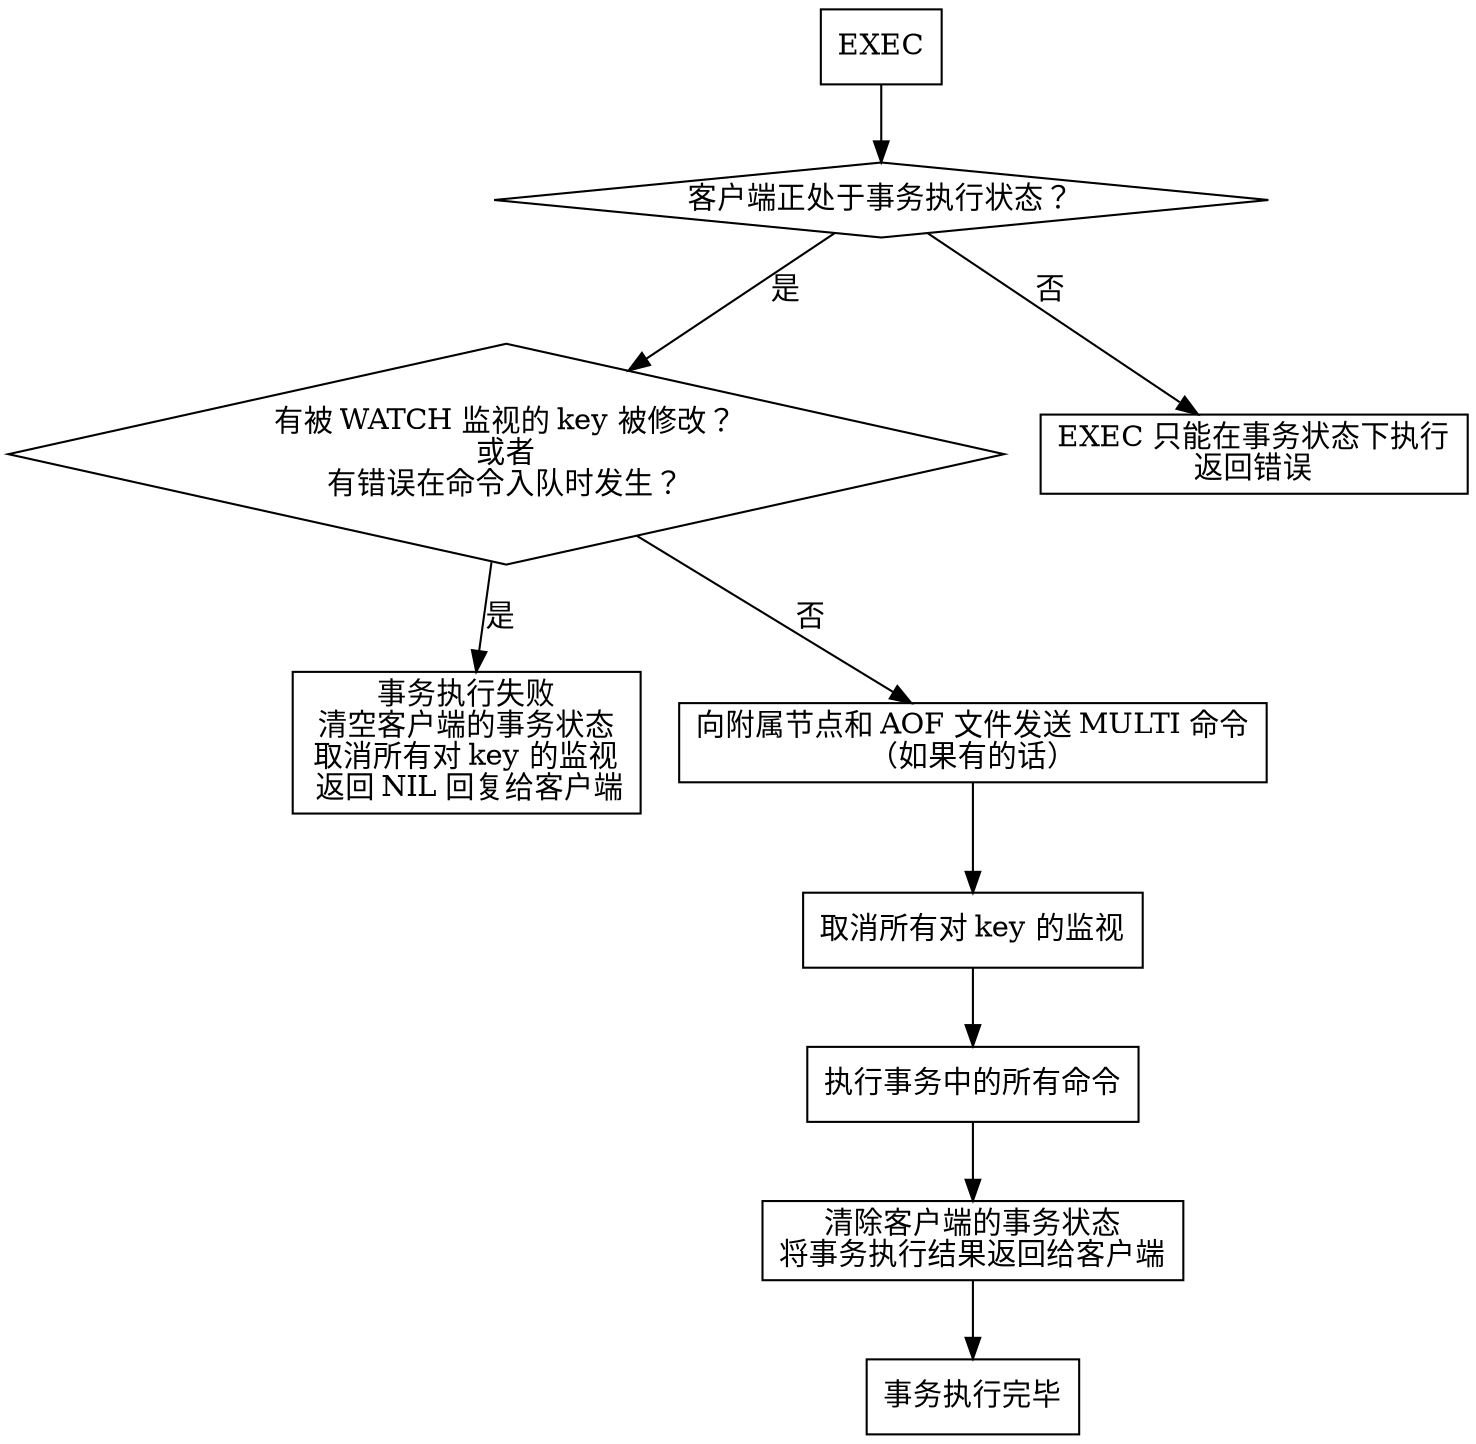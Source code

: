 digraph exec_with_watch {

    // setting

    node [shape = record];

    // nodes

    exec [label = "EXEC"];

    client_execing_transaction_or_not [label = "客户端正处于事务执行状态？", shape = diamond];

    key_touched_or_error_occur_when_command_enqueue [label = "有被 WATCH 监视的 key 被修改？\n或者\n有错误在命令入队时发生？", shape = diamond];

    return_error [label = "EXEC 只能在事务状态下执行\n返回错误"];

    transaction_fail [label = "事务执行失败\n清空客户端的事务状态\n取消所有对 key 的监视\n 返回 NIL 回复给客户端"];

    replicate_transaction [label = "向附属节点和 AOF 文件发送 MULTI 命令\n（如果有的话）"];

    cancle_all_watch [label = "取消所有对 key 的监视"];

    exec_all_command_in_queue [label = "执行事务中的所有命令"];

    clean [label = "清除客户端的事务状态\n将事务执行结果返回给客户端"];

    done [label = "事务执行完毕"];

    // edges

    exec -> client_execing_transaction_or_not;

    client_execing_transaction_or_not -> return_error [label = "否"];

    client_execing_transaction_or_not -> key_touched_or_error_occur_when_command_enqueue [label = "是"];

    key_touched_or_error_occur_when_command_enqueue -> transaction_fail [label = "是"];

    key_touched_or_error_occur_when_command_enqueue -> replicate_transaction [label = "否"];

    replicate_transaction -> cancle_all_watch;

    cancle_all_watch -> exec_all_command_in_queue;

    exec_all_command_in_queue -> clean;

    clean -> done;
}
